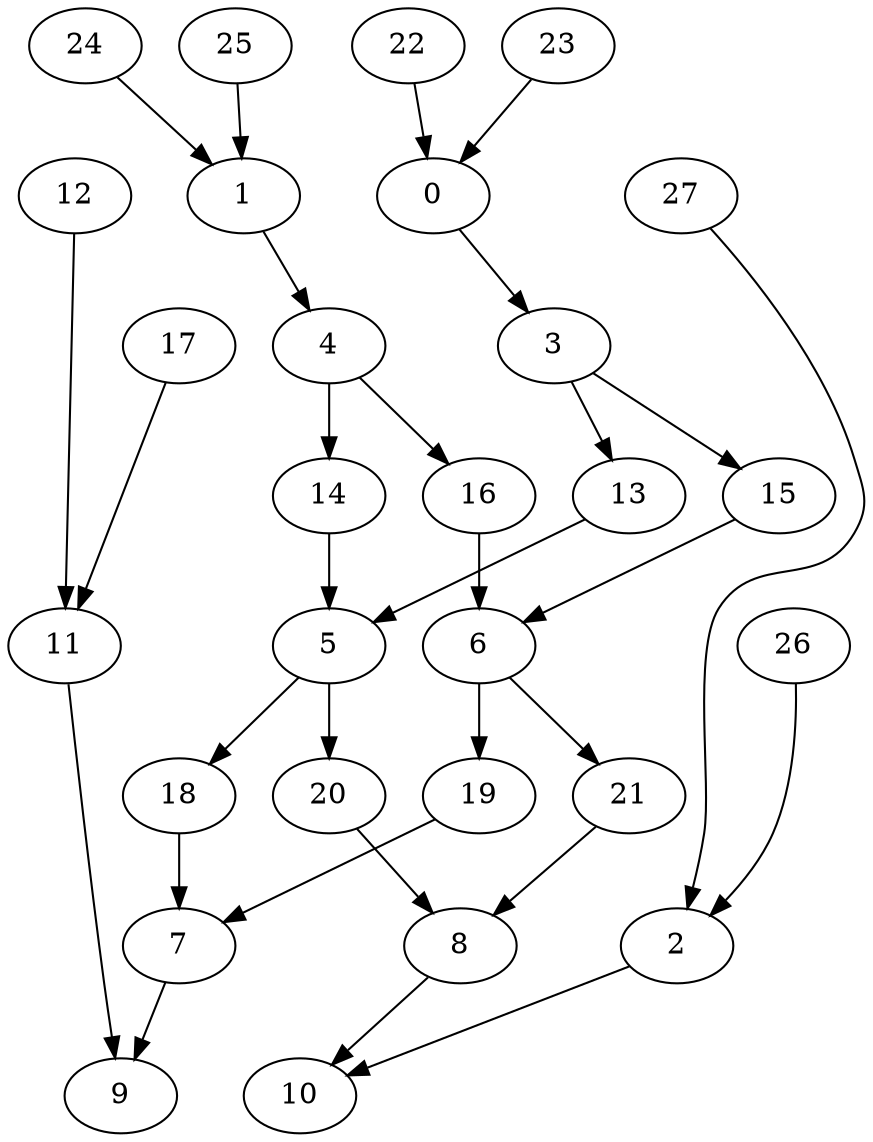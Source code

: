 digraph g {
0;
1;
2;
3;
4;
5;
6;
7;
8;
9;
10;
11;
12;
13;
14;
15;
16;
17;
18;
19;
20;
21;
22;
23;
24;
25;
26;
27;
0 -> 3 [weight=0];
1 -> 4 [weight=0];
2 -> 10 [weight=0];
3 -> 13 [weight=0];
3 -> 15 [weight=0];
4 -> 14 [weight=1];
4 -> 16 [weight=0];
5 -> 18 [weight=0];
5 -> 20 [weight=2];
6 -> 19 [weight=0];
6 -> 21 [weight=0];
7 -> 9 [weight=0];
8 -> 10 [weight=0];
11 -> 9 [weight=0];
12 -> 11 [weight=0];
13 -> 5 [weight=0];
14 -> 5 [weight=1];
15 -> 6 [weight=0];
16 -> 6 [weight=0];
17 -> 11 [weight=0];
18 -> 7 [weight=0];
19 -> 7 [weight=0];
20 -> 8 [weight=0];
21 -> 8 [weight=0];
22 -> 0 [weight=0];
23 -> 0 [weight=0];
24 -> 1 [weight=0];
25 -> 1 [weight=0];
26 -> 2 [weight=0];
27 -> 2 [weight=0];
}
